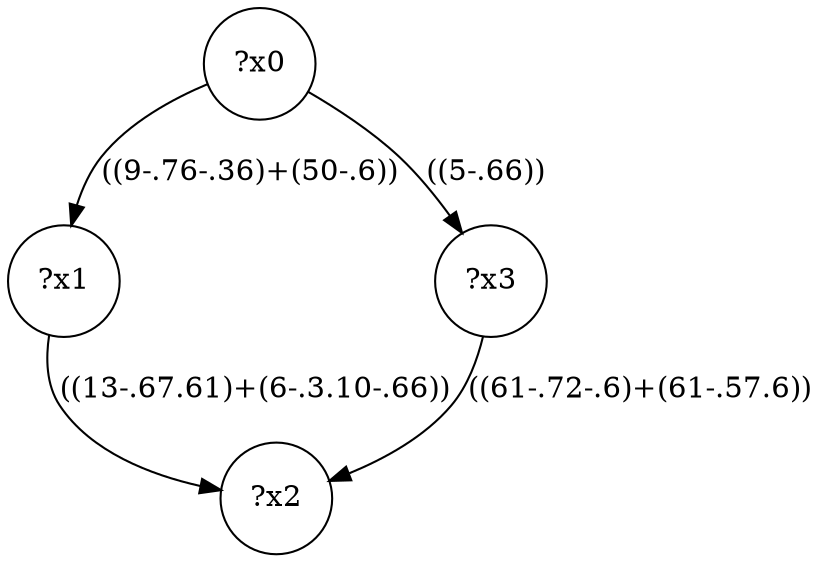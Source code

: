 digraph g {
	x0 [shape=circle, label="?x0"];
	x1 [shape=circle, label="?x1"];
	x0 -> x1 [label="((9-.76-.36)+(50-.6))"];
	x2 [shape=circle, label="?x2"];
	x1 -> x2 [label="((13-.67.61)+(6-.3.10-.66))"];
	x3 [shape=circle, label="?x3"];
	x0 -> x3 [label="((5-.66))"];
	x3 -> x2 [label="((61-.72-.6)+(61-.57.6))"];
}
